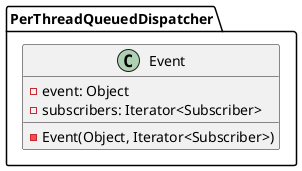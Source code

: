 @startuml

    class PerThreadQueuedDispatcher.Event {
        -event: Object
        -subscribers: Iterator<Subscriber>
        -Event(Object, Iterator<Subscriber>)
    }

@enduml
